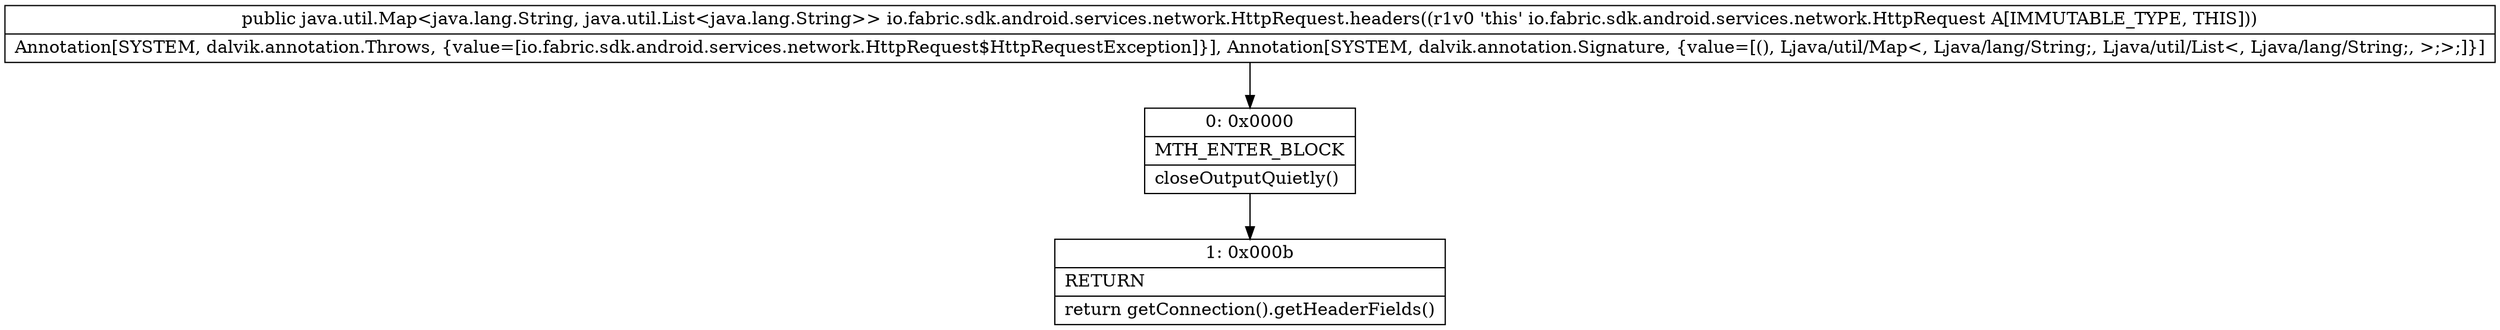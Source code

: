 digraph "CFG forio.fabric.sdk.android.services.network.HttpRequest.headers()Ljava\/util\/Map;" {
Node_0 [shape=record,label="{0\:\ 0x0000|MTH_ENTER_BLOCK\l|closeOutputQuietly()\l}"];
Node_1 [shape=record,label="{1\:\ 0x000b|RETURN\l|return getConnection().getHeaderFields()\l}"];
MethodNode[shape=record,label="{public java.util.Map\<java.lang.String, java.util.List\<java.lang.String\>\> io.fabric.sdk.android.services.network.HttpRequest.headers((r1v0 'this' io.fabric.sdk.android.services.network.HttpRequest A[IMMUTABLE_TYPE, THIS]))  | Annotation[SYSTEM, dalvik.annotation.Throws, \{value=[io.fabric.sdk.android.services.network.HttpRequest$HttpRequestException]\}], Annotation[SYSTEM, dalvik.annotation.Signature, \{value=[(), Ljava\/util\/Map\<, Ljava\/lang\/String;, Ljava\/util\/List\<, Ljava\/lang\/String;, \>;\>;]\}]\l}"];
MethodNode -> Node_0;
Node_0 -> Node_1;
}

